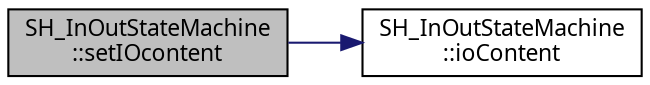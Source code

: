 digraph "SH_InOutStateMachine::setIOcontent"
{
 // INTERACTIVE_SVG=YES
  bgcolor="transparent";
  edge [fontname="Verdana",fontsize="11",labelfontname="Verdana",labelfontsize="11"];
  node [fontname="Verdana",fontsize="11",shape=record];
  rankdir="LR";
  Node1 [label="SH_InOutStateMachine\l::setIOcontent",height=0.2,width=0.4,color="black", fillcolor="grey75", style="filled" fontcolor="black"];
  Node1 -> Node2 [color="midnightblue",fontsize="11",style="solid",fontname="Verdana"];
  Node2 [label="SH_InOutStateMachine\l::ioContent",height=0.2,width=0.4,color="black",URL="$classSH__InOutStateMachine.html#aaca105fbd5f5cc3bac115389ad3694c5"];
}
